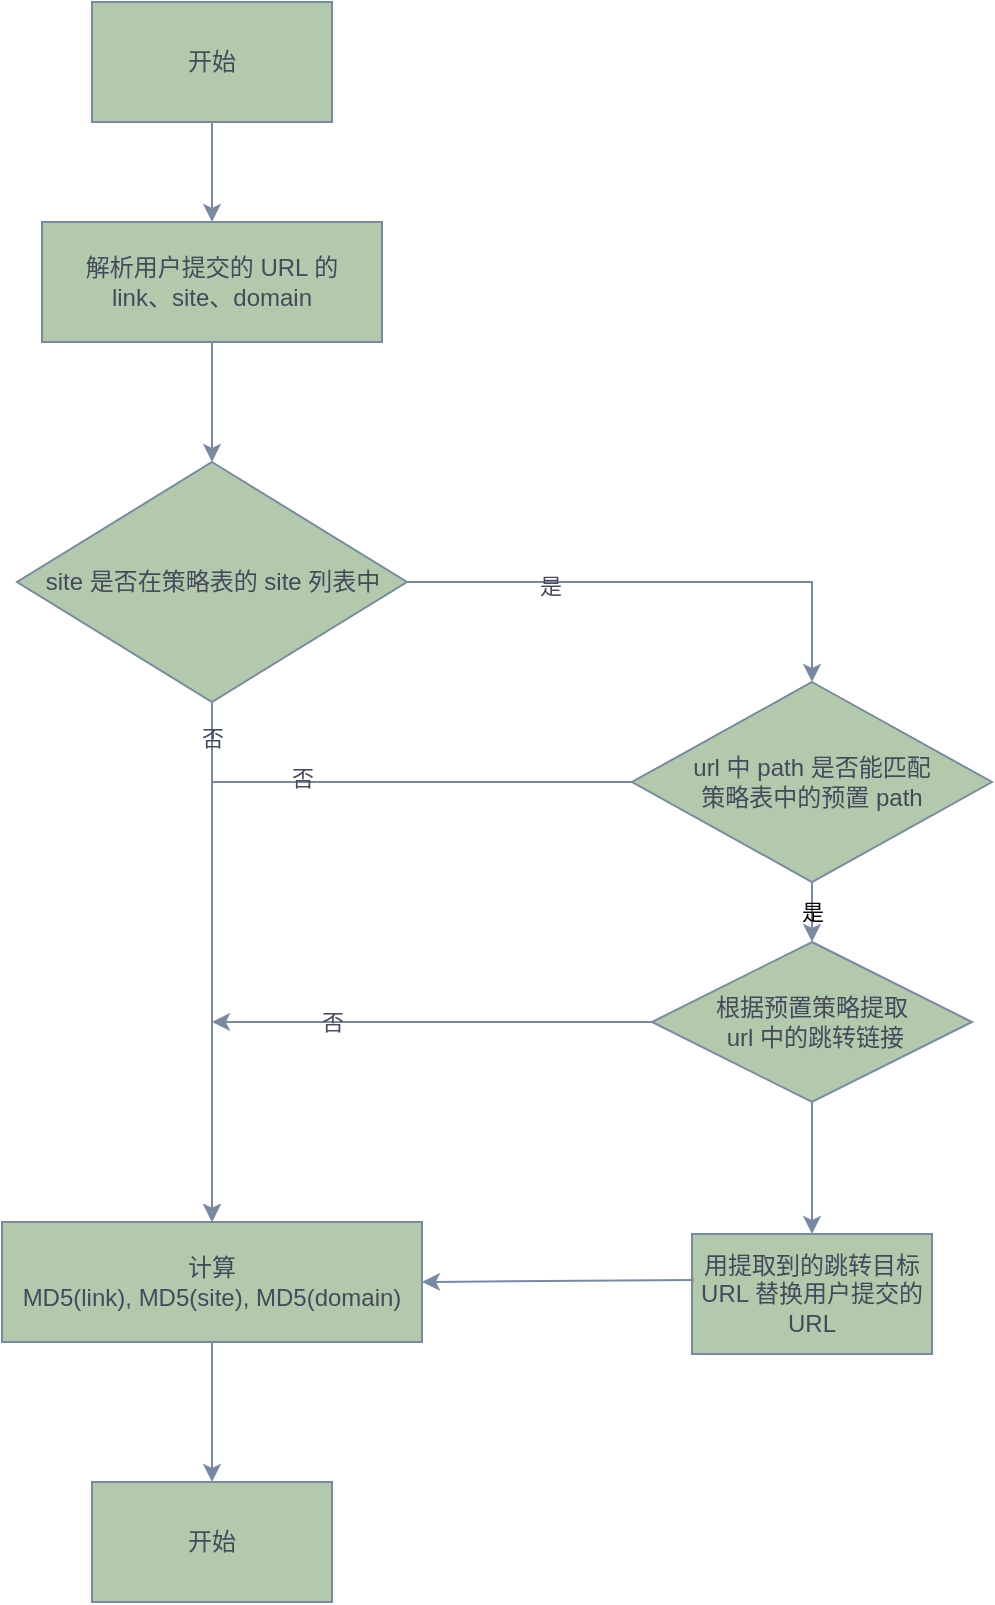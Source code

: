 <mxfile version="23.1.5" type="github">
  <diagram name="第 1 页" id="RluvjuydKghFRtNk44U9">
    <mxGraphModel dx="2074" dy="1121" grid="1" gridSize="10" guides="1" tooltips="1" connect="1" arrows="1" fold="1" page="1" pageScale="1" pageWidth="3300" pageHeight="4681" math="0" shadow="0">
      <root>
        <mxCell id="0" />
        <mxCell id="1" parent="0" />
        <mxCell id="5g46x-f6skuWwsKiGLTj-1" value="开始" style="rounded=0;whiteSpace=wrap;html=1;labelBackgroundColor=none;fillColor=#B2C9AB;strokeColor=#788AA3;fontColor=#46495D;" vertex="1" parent="1">
          <mxGeometry x="950" y="120" width="120" height="60" as="geometry" />
        </mxCell>
        <mxCell id="5g46x-f6skuWwsKiGLTj-2" value="解析用户提交的 URL 的&lt;br&gt;link、site、domain" style="rounded=0;whiteSpace=wrap;html=1;labelBackgroundColor=none;fillColor=#B2C9AB;strokeColor=#788AA3;fontColor=#46495D;" vertex="1" parent="1">
          <mxGeometry x="925" y="230" width="170" height="60" as="geometry" />
        </mxCell>
        <mxCell id="5g46x-f6skuWwsKiGLTj-3" value="" style="endArrow=classic;html=1;rounded=0;exitX=0.5;exitY=1;exitDx=0;exitDy=0;entryX=0.5;entryY=0;entryDx=0;entryDy=0;labelBackgroundColor=none;strokeColor=#788AA3;fontColor=default;" edge="1" parent="1" source="5g46x-f6skuWwsKiGLTj-1" target="5g46x-f6skuWwsKiGLTj-2">
          <mxGeometry width="50" height="50" relative="1" as="geometry">
            <mxPoint x="1210" y="240" as="sourcePoint" />
            <mxPoint x="1260" y="190" as="targetPoint" />
          </mxGeometry>
        </mxCell>
        <mxCell id="5g46x-f6skuWwsKiGLTj-7" value="" style="endArrow=classic;html=1;rounded=0;exitX=0.5;exitY=1;exitDx=0;exitDy=0;entryX=0.5;entryY=0;entryDx=0;entryDy=0;labelBackgroundColor=none;strokeColor=#788AA3;fontColor=default;" edge="1" parent="1" source="5g46x-f6skuWwsKiGLTj-2" target="5g46x-f6skuWwsKiGLTj-13">
          <mxGeometry width="50" height="50" relative="1" as="geometry">
            <mxPoint x="880" y="500" as="sourcePoint" />
            <mxPoint x="1010" y="370" as="targetPoint" />
          </mxGeometry>
        </mxCell>
        <mxCell id="5g46x-f6skuWwsKiGLTj-9" value="" style="endArrow=classic;html=1;rounded=0;exitX=0.5;exitY=1;exitDx=0;exitDy=0;entryX=0.5;entryY=0;entryDx=0;entryDy=0;labelBackgroundColor=none;strokeColor=#788AA3;fontColor=default;" edge="1" parent="1" source="5g46x-f6skuWwsKiGLTj-13" target="5g46x-f6skuWwsKiGLTj-10">
          <mxGeometry width="50" height="50" relative="1" as="geometry">
            <mxPoint x="1010" y="460" as="sourcePoint" />
            <mxPoint x="1010" y="550" as="targetPoint" />
          </mxGeometry>
        </mxCell>
        <mxCell id="5g46x-f6skuWwsKiGLTj-11" value="否" style="edgeLabel;html=1;align=center;verticalAlign=middle;resizable=0;points=[];labelBackgroundColor=none;fontColor=#46495D;rounded=0;" vertex="1" connectable="0" parent="5g46x-f6skuWwsKiGLTj-9">
          <mxGeometry x="-0.28" y="1" relative="1" as="geometry">
            <mxPoint x="-1" y="-76" as="offset" />
          </mxGeometry>
        </mxCell>
        <mxCell id="5g46x-f6skuWwsKiGLTj-10" value="计算&lt;br&gt;MD5(link), MD5(site), MD5(domain)" style="rounded=0;whiteSpace=wrap;html=1;labelBackgroundColor=none;fillColor=#B2C9AB;strokeColor=#788AA3;fontColor=#46495D;" vertex="1" parent="1">
          <mxGeometry x="905" y="730" width="210" height="60" as="geometry" />
        </mxCell>
        <mxCell id="5g46x-f6skuWwsKiGLTj-13" value="site 是否在策略表的 site 列表中" style="rhombus;whiteSpace=wrap;html=1;labelBackgroundColor=none;fillColor=#B2C9AB;strokeColor=#788AA3;fontColor=#46495D;rounded=0;" vertex="1" parent="1">
          <mxGeometry x="912.5" y="350" width="195" height="120" as="geometry" />
        </mxCell>
        <mxCell id="5g46x-f6skuWwsKiGLTj-16" value="" style="endArrow=classic;html=1;rounded=0;exitX=1;exitY=0.5;exitDx=0;exitDy=0;entryX=0.5;entryY=0;entryDx=0;entryDy=0;labelBackgroundColor=none;strokeColor=#788AA3;fontColor=default;" edge="1" parent="1" source="5g46x-f6skuWwsKiGLTj-13" target="5g46x-f6skuWwsKiGLTj-18">
          <mxGeometry width="50" height="50" relative="1" as="geometry">
            <mxPoint x="1200" y="440" as="sourcePoint" />
            <mxPoint x="1310" y="510" as="targetPoint" />
            <Array as="points">
              <mxPoint x="1310" y="410" />
            </Array>
          </mxGeometry>
        </mxCell>
        <mxCell id="5g46x-f6skuWwsKiGLTj-17" value="是" style="edgeLabel;html=1;align=center;verticalAlign=middle;resizable=0;points=[];labelBackgroundColor=none;fontColor=#46495D;rounded=0;" vertex="1" connectable="0" parent="5g46x-f6skuWwsKiGLTj-16">
          <mxGeometry x="-0.435" y="-2" relative="1" as="geometry">
            <mxPoint as="offset" />
          </mxGeometry>
        </mxCell>
        <mxCell id="5g46x-f6skuWwsKiGLTj-18" value="url 中 path 是否能匹配&lt;br&gt;策略表中的预置 path" style="rhombus;whiteSpace=wrap;html=1;labelBackgroundColor=none;fillColor=#B2C9AB;strokeColor=#788AA3;fontColor=#46495D;rounded=0;" vertex="1" parent="1">
          <mxGeometry x="1220" y="460" width="180" height="100" as="geometry" />
        </mxCell>
        <mxCell id="5g46x-f6skuWwsKiGLTj-19" value="" style="endArrow=classic;html=1;rounded=0;exitX=0;exitY=0.5;exitDx=0;exitDy=0;entryX=0.5;entryY=0;entryDx=0;entryDy=0;labelBackgroundColor=none;strokeColor=#788AA3;fontColor=default;" edge="1" parent="1" source="5g46x-f6skuWwsKiGLTj-18" target="5g46x-f6skuWwsKiGLTj-10">
          <mxGeometry width="50" height="50" relative="1" as="geometry">
            <mxPoint x="1340" y="710" as="sourcePoint" />
            <mxPoint x="1390" y="660" as="targetPoint" />
            <Array as="points">
              <mxPoint x="1010" y="510" />
            </Array>
          </mxGeometry>
        </mxCell>
        <mxCell id="5g46x-f6skuWwsKiGLTj-20" value="否" style="edgeLabel;html=1;align=center;verticalAlign=middle;resizable=0;points=[];labelBackgroundColor=none;fontColor=#46495D;rounded=0;" vertex="1" connectable="0" parent="5g46x-f6skuWwsKiGLTj-19">
          <mxGeometry x="-0.231" y="-2" relative="1" as="geometry">
            <mxPoint as="offset" />
          </mxGeometry>
        </mxCell>
        <mxCell id="5g46x-f6skuWwsKiGLTj-23" value="是" style="endArrow=classic;html=1;rounded=0;exitX=0.5;exitY=1;exitDx=0;exitDy=0;entryX=0.5;entryY=0;entryDx=0;entryDy=0;labelBackgroundColor=none;strokeColor=#788AA3;fontColor=default;" edge="1" parent="1" source="5g46x-f6skuWwsKiGLTj-18" target="5g46x-f6skuWwsKiGLTj-24">
          <mxGeometry width="50" height="50" relative="1" as="geometry">
            <mxPoint x="1480" y="640" as="sourcePoint" />
            <mxPoint x="1310" y="600" as="targetPoint" />
          </mxGeometry>
        </mxCell>
        <mxCell id="5g46x-f6skuWwsKiGLTj-24" value="根据预置策略提取&lt;br&gt;&amp;nbsp;url 中的跳转链接" style="rhombus;whiteSpace=wrap;html=1;labelBackgroundColor=none;fillColor=#B2C9AB;strokeColor=#788AA3;fontColor=#46495D;rounded=0;" vertex="1" parent="1">
          <mxGeometry x="1230" y="590" width="160" height="80" as="geometry" />
        </mxCell>
        <mxCell id="5g46x-f6skuWwsKiGLTj-25" value="" style="endArrow=classic;html=1;rounded=0;exitX=0;exitY=0.5;exitDx=0;exitDy=0;labelBackgroundColor=none;strokeColor=#788AA3;fontColor=default;" edge="1" parent="1" source="5g46x-f6skuWwsKiGLTj-24">
          <mxGeometry width="50" height="50" relative="1" as="geometry">
            <mxPoint x="1390" y="810" as="sourcePoint" />
            <mxPoint x="1010" y="630" as="targetPoint" />
          </mxGeometry>
        </mxCell>
        <mxCell id="5g46x-f6skuWwsKiGLTj-26" value="否" style="edgeLabel;html=1;align=center;verticalAlign=middle;resizable=0;points=[];labelBackgroundColor=none;fontColor=#46495D;rounded=0;" vertex="1" connectable="0" parent="5g46x-f6skuWwsKiGLTj-25">
          <mxGeometry x="-0.264" relative="1" as="geometry">
            <mxPoint x="-79" as="offset" />
          </mxGeometry>
        </mxCell>
        <mxCell id="5g46x-f6skuWwsKiGLTj-27" value="用提取到的跳转目标URL 替换用户提交的 URL" style="rounded=0;whiteSpace=wrap;html=1;labelBackgroundColor=none;fillColor=#B2C9AB;strokeColor=#788AA3;fontColor=#46495D;" vertex="1" parent="1">
          <mxGeometry x="1250" y="736" width="120" height="60" as="geometry" />
        </mxCell>
        <mxCell id="5g46x-f6skuWwsKiGLTj-28" value="" style="endArrow=classic;html=1;rounded=0;exitX=0.5;exitY=1;exitDx=0;exitDy=0;entryX=0.5;entryY=0;entryDx=0;entryDy=0;labelBackgroundColor=none;strokeColor=#788AA3;fontColor=default;" edge="1" parent="1" source="5g46x-f6skuWwsKiGLTj-24" target="5g46x-f6skuWwsKiGLTj-27">
          <mxGeometry width="50" height="50" relative="1" as="geometry">
            <mxPoint x="1490" y="740" as="sourcePoint" />
            <mxPoint x="1540" y="690" as="targetPoint" />
          </mxGeometry>
        </mxCell>
        <mxCell id="5g46x-f6skuWwsKiGLTj-29" value="" style="endArrow=classic;html=1;rounded=0;exitX=0.008;exitY=0.383;exitDx=0;exitDy=0;exitPerimeter=0;entryX=1;entryY=0.5;entryDx=0;entryDy=0;labelBackgroundColor=none;strokeColor=#788AA3;fontColor=default;" edge="1" parent="1" source="5g46x-f6skuWwsKiGLTj-27" target="5g46x-f6skuWwsKiGLTj-10">
          <mxGeometry width="50" height="50" relative="1" as="geometry">
            <mxPoint x="990" y="600" as="sourcePoint" />
            <mxPoint x="1040" y="550" as="targetPoint" />
          </mxGeometry>
        </mxCell>
        <mxCell id="5g46x-f6skuWwsKiGLTj-30" value="开始" style="rounded=0;whiteSpace=wrap;html=1;labelBackgroundColor=none;fillColor=#B2C9AB;strokeColor=#788AA3;fontColor=#46495D;" vertex="1" parent="1">
          <mxGeometry x="950" y="860" width="120" height="60" as="geometry" />
        </mxCell>
        <mxCell id="5g46x-f6skuWwsKiGLTj-31" value="" style="endArrow=classic;html=1;rounded=0;exitX=0.5;exitY=1;exitDx=0;exitDy=0;labelBackgroundColor=none;strokeColor=#788AA3;fontColor=default;" edge="1" parent="1" source="5g46x-f6skuWwsKiGLTj-10" target="5g46x-f6skuWwsKiGLTj-30">
          <mxGeometry width="50" height="50" relative="1" as="geometry">
            <mxPoint x="990" y="600" as="sourcePoint" />
            <mxPoint x="1040" y="550" as="targetPoint" />
          </mxGeometry>
        </mxCell>
      </root>
    </mxGraphModel>
  </diagram>
</mxfile>
